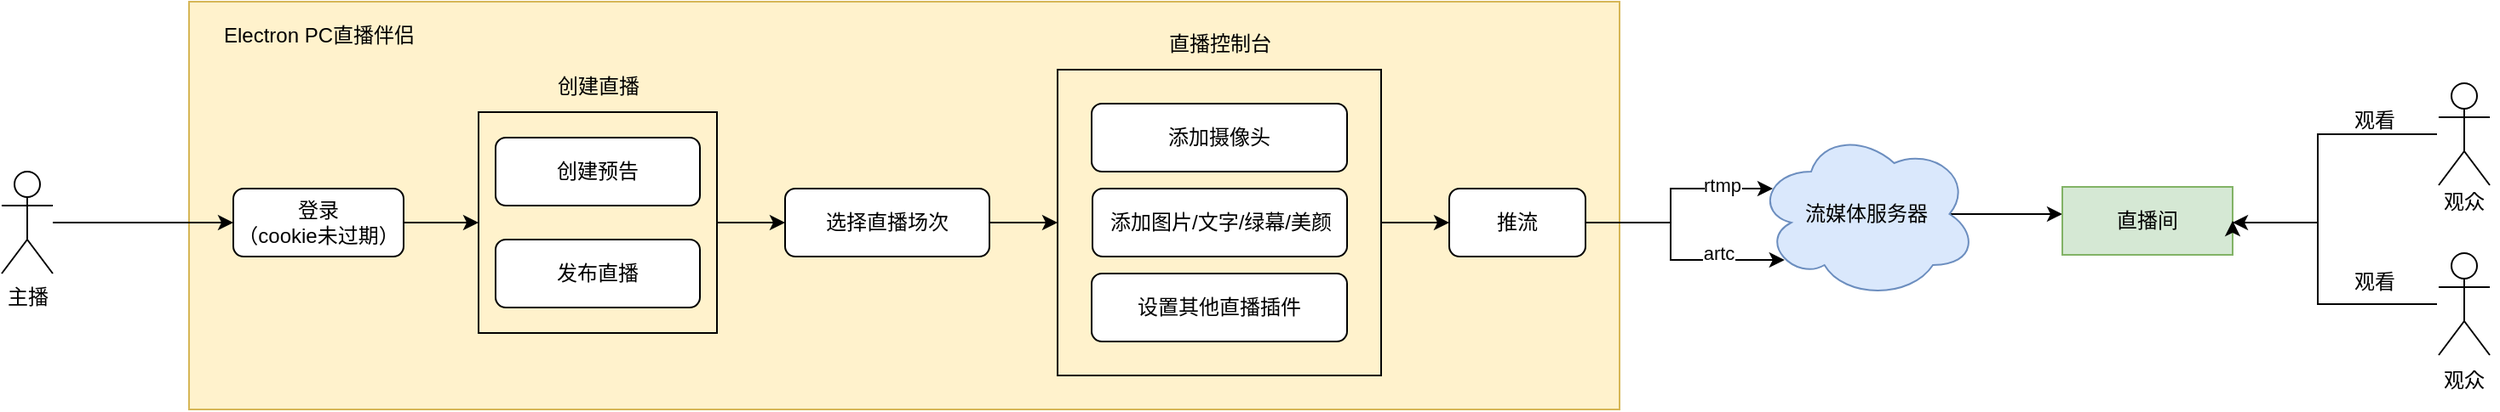 <mxfile version="14.8.4" type="github">
  <diagram id="a0-VXBY5YChOVK4LlPnO" name="第 1 页">
    <mxGraphModel dx="1459" dy="954" grid="1" gridSize="10" guides="1" tooltips="1" connect="1" arrows="1" fold="1" page="1" pageScale="1" pageWidth="827" pageHeight="1169" math="0" shadow="0">
      <root>
        <mxCell id="0" />
        <mxCell id="1" parent="0" />
        <mxCell id="eOtkvtTxVETns7pGdinw-6" value="" style="rounded=0;whiteSpace=wrap;html=1;fillColor=#fff2cc;strokeColor=#d6b656;" vertex="1" parent="1">
          <mxGeometry x="160" y="80" width="840" height="240" as="geometry" />
        </mxCell>
        <mxCell id="eOtkvtTxVETns7pGdinw-19" style="edgeStyle=orthogonalEdgeStyle;rounded=0;orthogonalLoop=1;jettySize=auto;html=1;exitX=1;exitY=0.5;exitDx=0;exitDy=0;entryX=0;entryY=0.5;entryDx=0;entryDy=0;" edge="1" parent="1" source="eOtkvtTxVETns7pGdinw-9" target="eOtkvtTxVETns7pGdinw-15">
          <mxGeometry relative="1" as="geometry" />
        </mxCell>
        <mxCell id="eOtkvtTxVETns7pGdinw-9" value="" style="rounded=0;whiteSpace=wrap;html=1;fillColor=none;" vertex="1" parent="1">
          <mxGeometry x="330" y="145" width="140" height="130" as="geometry" />
        </mxCell>
        <mxCell id="eOtkvtTxVETns7pGdinw-1" value="主播" style="shape=umlActor;verticalLabelPosition=bottom;verticalAlign=top;html=1;" vertex="1" parent="1">
          <mxGeometry x="50" y="180" width="30" height="60" as="geometry" />
        </mxCell>
        <mxCell id="eOtkvtTxVETns7pGdinw-7" value="创建预告" style="rounded=1;whiteSpace=wrap;html=1;" vertex="1" parent="1">
          <mxGeometry x="340" y="160" width="120" height="40" as="geometry" />
        </mxCell>
        <mxCell id="eOtkvtTxVETns7pGdinw-8" value="发布直播" style="rounded=1;whiteSpace=wrap;html=1;" vertex="1" parent="1">
          <mxGeometry x="340" y="220" width="120" height="40" as="geometry" />
        </mxCell>
        <mxCell id="eOtkvtTxVETns7pGdinw-11" value="" style="endArrow=classic;html=1;entryX=0;entryY=0.5;entryDx=0;entryDy=0;" edge="1" parent="1" target="eOtkvtTxVETns7pGdinw-16">
          <mxGeometry width="50" height="50" relative="1" as="geometry">
            <mxPoint x="80" y="210" as="sourcePoint" />
            <mxPoint x="210" y="210" as="targetPoint" />
          </mxGeometry>
        </mxCell>
        <mxCell id="eOtkvtTxVETns7pGdinw-13" value="创建直播" style="text;html=1;align=center;verticalAlign=middle;resizable=0;points=[];autosize=1;strokeColor=none;" vertex="1" parent="1">
          <mxGeometry x="370" y="120" width="60" height="20" as="geometry" />
        </mxCell>
        <mxCell id="eOtkvtTxVETns7pGdinw-25" style="edgeStyle=orthogonalEdgeStyle;rounded=0;orthogonalLoop=1;jettySize=auto;html=1;exitX=1;exitY=0.5;exitDx=0;exitDy=0;entryX=0;entryY=0.5;entryDx=0;entryDy=0;" edge="1" parent="1" source="eOtkvtTxVETns7pGdinw-15" target="eOtkvtTxVETns7pGdinw-20">
          <mxGeometry relative="1" as="geometry" />
        </mxCell>
        <mxCell id="eOtkvtTxVETns7pGdinw-15" value="选择直播场次" style="rounded=1;whiteSpace=wrap;html=1;" vertex="1" parent="1">
          <mxGeometry x="510" y="190" width="120" height="40" as="geometry" />
        </mxCell>
        <mxCell id="eOtkvtTxVETns7pGdinw-18" style="edgeStyle=orthogonalEdgeStyle;rounded=0;orthogonalLoop=1;jettySize=auto;html=1;exitX=1;exitY=0.5;exitDx=0;exitDy=0;entryX=0;entryY=0.5;entryDx=0;entryDy=0;" edge="1" parent="1" source="eOtkvtTxVETns7pGdinw-16" target="eOtkvtTxVETns7pGdinw-9">
          <mxGeometry relative="1" as="geometry" />
        </mxCell>
        <mxCell id="eOtkvtTxVETns7pGdinw-16" value="登录&lt;br&gt;（cookie未过期）" style="rounded=1;whiteSpace=wrap;html=1;" vertex="1" parent="1">
          <mxGeometry x="186" y="190" width="100" height="40" as="geometry" />
        </mxCell>
        <mxCell id="eOtkvtTxVETns7pGdinw-26" value="" style="edgeStyle=orthogonalEdgeStyle;rounded=0;orthogonalLoop=1;jettySize=auto;html=1;" edge="1" parent="1" source="eOtkvtTxVETns7pGdinw-20" target="eOtkvtTxVETns7pGdinw-24">
          <mxGeometry relative="1" as="geometry" />
        </mxCell>
        <mxCell id="eOtkvtTxVETns7pGdinw-20" value="" style="rounded=0;whiteSpace=wrap;html=1;fillColor=none;" vertex="1" parent="1">
          <mxGeometry x="670" y="120" width="190" height="180" as="geometry" />
        </mxCell>
        <mxCell id="eOtkvtTxVETns7pGdinw-21" value="添加摄像头" style="rounded=1;whiteSpace=wrap;html=1;" vertex="1" parent="1">
          <mxGeometry x="690" y="140" width="150" height="40" as="geometry" />
        </mxCell>
        <mxCell id="eOtkvtTxVETns7pGdinw-22" value="添加图片/文字/绿幕/美颜" style="rounded=1;whiteSpace=wrap;html=1;" vertex="1" parent="1">
          <mxGeometry x="690.5" y="190" width="149.5" height="40" as="geometry" />
        </mxCell>
        <mxCell id="eOtkvtTxVETns7pGdinw-23" value="设置其他直播插件" style="rounded=1;whiteSpace=wrap;html=1;" vertex="1" parent="1">
          <mxGeometry x="690" y="240" width="150" height="40" as="geometry" />
        </mxCell>
        <mxCell id="eOtkvtTxVETns7pGdinw-29" style="edgeStyle=orthogonalEdgeStyle;rounded=0;orthogonalLoop=1;jettySize=auto;html=1;exitX=1;exitY=0.5;exitDx=0;exitDy=0;" edge="1" parent="1" source="eOtkvtTxVETns7pGdinw-24">
          <mxGeometry relative="1" as="geometry">
            <mxPoint x="1090" y="190" as="targetPoint" />
            <Array as="points">
              <mxPoint x="1030" y="210" />
              <mxPoint x="1030" y="190" />
            </Array>
          </mxGeometry>
        </mxCell>
        <mxCell id="eOtkvtTxVETns7pGdinw-31" value="rtmp" style="edgeLabel;html=1;align=center;verticalAlign=middle;resizable=0;points=[];" vertex="1" connectable="0" parent="eOtkvtTxVETns7pGdinw-29">
          <mxGeometry x="0.403" y="1" relative="1" as="geometry">
            <mxPoint x="9" y="-1" as="offset" />
          </mxGeometry>
        </mxCell>
        <mxCell id="eOtkvtTxVETns7pGdinw-30" style="edgeStyle=orthogonalEdgeStyle;rounded=0;orthogonalLoop=1;jettySize=auto;html=1;exitX=1;exitY=0.5;exitDx=0;exitDy=0;entryX=0.13;entryY=0.77;entryDx=0;entryDy=0;entryPerimeter=0;" edge="1" parent="1" source="eOtkvtTxVETns7pGdinw-24" target="eOtkvtTxVETns7pGdinw-28">
          <mxGeometry relative="1" as="geometry" />
        </mxCell>
        <mxCell id="eOtkvtTxVETns7pGdinw-32" value="artc" style="edgeLabel;html=1;align=center;verticalAlign=middle;resizable=0;points=[];" vertex="1" connectable="0" parent="eOtkvtTxVETns7pGdinw-30">
          <mxGeometry x="0.254" relative="1" as="geometry">
            <mxPoint x="13" y="-4" as="offset" />
          </mxGeometry>
        </mxCell>
        <mxCell id="eOtkvtTxVETns7pGdinw-24" value="推流" style="rounded=1;whiteSpace=wrap;html=1;" vertex="1" parent="1">
          <mxGeometry x="900" y="190" width="80" height="40" as="geometry" />
        </mxCell>
        <mxCell id="eOtkvtTxVETns7pGdinw-35" style="edgeStyle=orthogonalEdgeStyle;rounded=0;orthogonalLoop=1;jettySize=auto;html=1;exitX=0.875;exitY=0.5;exitDx=0;exitDy=0;exitPerimeter=0;entryX=0;entryY=0.4;entryDx=0;entryDy=0;entryPerimeter=0;" edge="1" parent="1" source="eOtkvtTxVETns7pGdinw-28" target="eOtkvtTxVETns7pGdinw-34">
          <mxGeometry relative="1" as="geometry">
            <mxPoint x="1260" y="206" as="targetPoint" />
          </mxGeometry>
        </mxCell>
        <mxCell id="eOtkvtTxVETns7pGdinw-28" value="流媒体服务器" style="shape=cloud;whiteSpace=wrap;html=1;fillColor=#dae8fc;strokeColor=#6c8ebf;" vertex="1" parent="1">
          <mxGeometry x="1080" y="155" width="130" height="100" as="geometry" />
        </mxCell>
        <mxCell id="eOtkvtTxVETns7pGdinw-34" value="直播间" style="rounded=0;whiteSpace=wrap;html=1;fillColor=#d5e8d4;strokeColor=#82b366;" vertex="1" parent="1">
          <mxGeometry x="1260" y="189" width="100" height="40" as="geometry" />
        </mxCell>
        <mxCell id="eOtkvtTxVETns7pGdinw-47" style="edgeStyle=orthogonalEdgeStyle;rounded=0;orthogonalLoop=1;jettySize=auto;html=1;" edge="1" parent="1">
          <mxGeometry relative="1" as="geometry">
            <mxPoint x="1360" y="210" as="targetPoint" />
            <mxPoint x="1480" y="258" as="sourcePoint" />
            <Array as="points">
              <mxPoint x="1410" y="258" />
              <mxPoint x="1410" y="210" />
            </Array>
          </mxGeometry>
        </mxCell>
        <mxCell id="eOtkvtTxVETns7pGdinw-36" value="" style="shape=umlActor;verticalLabelPosition=bottom;verticalAlign=top;html=1;" vertex="1" parent="1">
          <mxGeometry x="1481" y="228" width="30" height="60" as="geometry" />
        </mxCell>
        <mxCell id="eOtkvtTxVETns7pGdinw-46" style="edgeStyle=orthogonalEdgeStyle;rounded=0;orthogonalLoop=1;jettySize=auto;html=1;entryX=1;entryY=0.5;entryDx=0;entryDy=0;" edge="1" parent="1" target="eOtkvtTxVETns7pGdinw-34">
          <mxGeometry relative="1" as="geometry">
            <mxPoint x="1480" y="158" as="sourcePoint" />
            <Array as="points">
              <mxPoint x="1410" y="158" />
              <mxPoint x="1410" y="210" />
            </Array>
          </mxGeometry>
        </mxCell>
        <mxCell id="eOtkvtTxVETns7pGdinw-37" value="" style="shape=umlActor;verticalLabelPosition=bottom;verticalAlign=top;html=1;" vertex="1" parent="1">
          <mxGeometry x="1481" y="128" width="30" height="60" as="geometry" />
        </mxCell>
        <mxCell id="eOtkvtTxVETns7pGdinw-38" value="观众" style="text;html=1;strokeColor=none;fillColor=none;align=center;verticalAlign=middle;whiteSpace=wrap;rounded=0;" vertex="1" parent="1">
          <mxGeometry x="1476" y="293" width="40" height="20" as="geometry" />
        </mxCell>
        <mxCell id="eOtkvtTxVETns7pGdinw-40" value="直播控制台" style="text;html=1;align=center;verticalAlign=middle;resizable=0;points=[];autosize=1;strokeColor=none;" vertex="1" parent="1">
          <mxGeometry x="725" y="95" width="80" height="20" as="geometry" />
        </mxCell>
        <mxCell id="eOtkvtTxVETns7pGdinw-42" value="Electron PC直播伴侣" style="text;html=1;align=center;verticalAlign=middle;resizable=0;points=[];autosize=1;strokeColor=none;" vertex="1" parent="1">
          <mxGeometry x="171" y="90" width="130" height="20" as="geometry" />
        </mxCell>
        <mxCell id="eOtkvtTxVETns7pGdinw-43" value="观看" style="text;html=1;align=center;verticalAlign=middle;resizable=0;points=[];autosize=1;strokeColor=none;" vertex="1" parent="1">
          <mxGeometry x="1423" y="140" width="40" height="20" as="geometry" />
        </mxCell>
        <mxCell id="eOtkvtTxVETns7pGdinw-45" value="观众" style="text;html=1;strokeColor=none;fillColor=none;align=center;verticalAlign=middle;whiteSpace=wrap;rounded=0;" vertex="1" parent="1">
          <mxGeometry x="1476" y="188" width="40" height="20" as="geometry" />
        </mxCell>
        <mxCell id="eOtkvtTxVETns7pGdinw-49" value="观看" style="text;html=1;align=center;verticalAlign=middle;resizable=0;points=[];autosize=1;strokeColor=none;" vertex="1" parent="1">
          <mxGeometry x="1423" y="235" width="40" height="20" as="geometry" />
        </mxCell>
      </root>
    </mxGraphModel>
  </diagram>
</mxfile>
